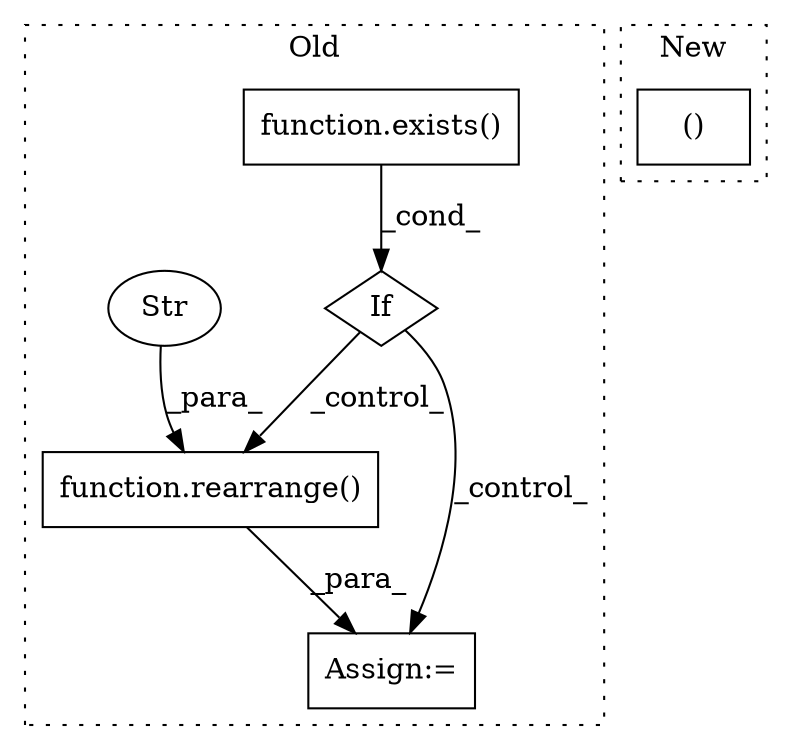 digraph G {
subgraph cluster0 {
1 [label="function.exists()" a="75" s="2843,2862" l="7,1" shape="box"];
3 [label="If" a="96" s="2836,2889" l="3,14" shape="diamond"];
4 [label="function.rearrange()" a="75" s="3065,3099" l="10,1" shape="box"];
5 [label="Str" a="66" s="3081" l="18" shape="ellipse"];
6 [label="Assign:=" a="68" s="3243" l="3" shape="box"];
label = "Old";
style="dotted";
}
subgraph cluster1 {
2 [label="()" a="54" s="2901" l="4" shape="box"];
label = "New";
style="dotted";
}
1 -> 3 [label="_cond_"];
3 -> 4 [label="_control_"];
3 -> 6 [label="_control_"];
4 -> 6 [label="_para_"];
5 -> 4 [label="_para_"];
}